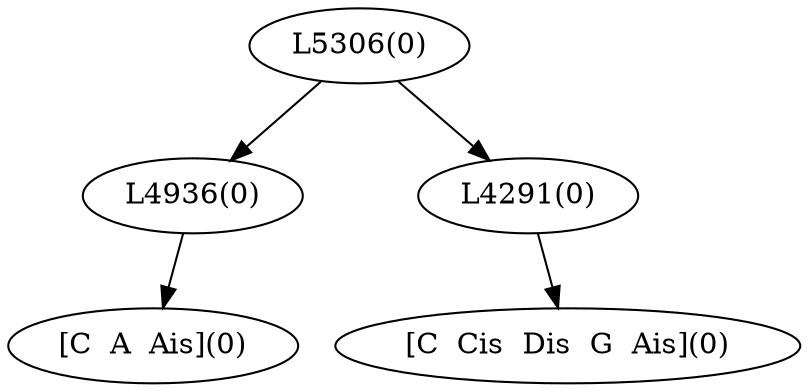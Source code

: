 digraph sample{
"L4936(0)"->"[C  A  Ais](0)"
"L4291(0)"->"[C  Cis  Dis  G  Ais](0)"
"L5306(0)"->"L4936(0)"
"L5306(0)"->"L4291(0)"
{rank = min; "L5306(0)"}
{rank = same; "L4936(0)"; "L4291(0)";}
{rank = max; "[C  A  Ais](0)"; "[C  Cis  Dis  G  Ais](0)";}
}